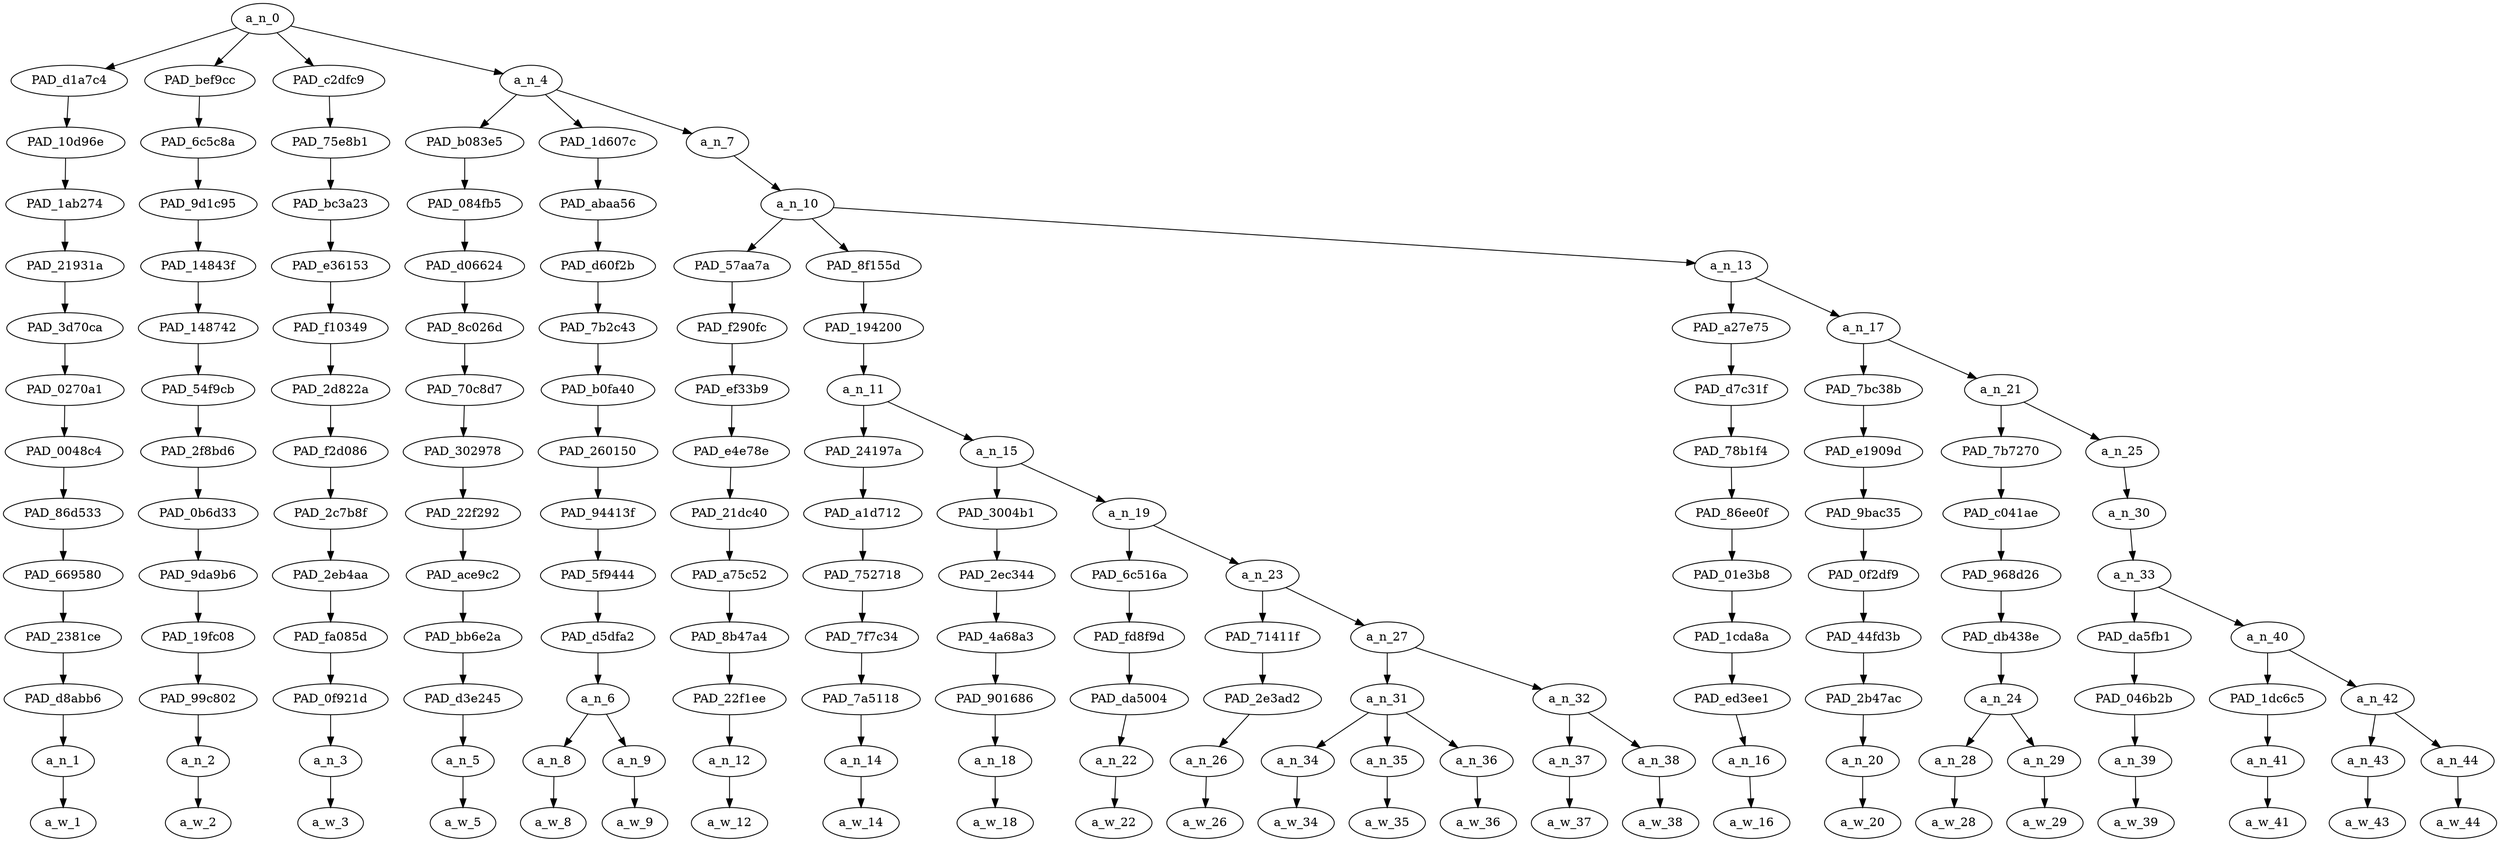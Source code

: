 strict digraph "" {
	a_n_0	[div_dir=1,
		index=0,
		level=13,
		pos="2.4652777777777777,13!",
		text_span="[0, 1, 2, 3, 4, 5, 6, 7, 8, 9, 10, 11, 12, 13, 14, 15, 16, 17, 18, 19, 20, 21, 22, 23]",
		value=1.00000001];
	PAD_d1a7c4	[div_dir=1,
		index=0,
		level=12,
		pos="0.0,12!",
		text_span="[0]",
		value=0.05296637];
	a_n_0 -> PAD_d1a7c4;
	PAD_bef9cc	[div_dir=1,
		index=1,
		level=12,
		pos="1.0,12!",
		text_span="[1]",
		value=0.04533223];
	a_n_0 -> PAD_bef9cc;
	PAD_c2dfc9	[div_dir=1,
		index=2,
		level=12,
		pos="2.0,12!",
		text_span="[2]",
		value=0.03323885];
	a_n_0 -> PAD_c2dfc9;
	a_n_4	[div_dir=1,
		index=3,
		level=12,
		pos="6.861111111111112,12!",
		text_span="[3, 4, 5, 6, 7, 8, 9, 10, 11, 12, 13, 14, 15, 16, 17, 18, 19, 20, 21, 22, 23]",
		value=0.86721803];
	a_n_0 -> a_n_4;
	PAD_10d96e	[div_dir=1,
		index=0,
		level=11,
		pos="0.0,11!",
		text_span="[0]",
		value=0.05296637];
	PAD_d1a7c4 -> PAD_10d96e;
	PAD_1ab274	[div_dir=1,
		index=0,
		level=10,
		pos="0.0,10!",
		text_span="[0]",
		value=0.05296637];
	PAD_10d96e -> PAD_1ab274;
	PAD_21931a	[div_dir=1,
		index=0,
		level=9,
		pos="0.0,9!",
		text_span="[0]",
		value=0.05296637];
	PAD_1ab274 -> PAD_21931a;
	PAD_3d70ca	[div_dir=1,
		index=0,
		level=8,
		pos="0.0,8!",
		text_span="[0]",
		value=0.05296637];
	PAD_21931a -> PAD_3d70ca;
	PAD_0270a1	[div_dir=1,
		index=0,
		level=7,
		pos="0.0,7!",
		text_span="[0]",
		value=0.05296637];
	PAD_3d70ca -> PAD_0270a1;
	PAD_0048c4	[div_dir=1,
		index=0,
		level=6,
		pos="0.0,6!",
		text_span="[0]",
		value=0.05296637];
	PAD_0270a1 -> PAD_0048c4;
	PAD_86d533	[div_dir=1,
		index=0,
		level=5,
		pos="0.0,5!",
		text_span="[0]",
		value=0.05296637];
	PAD_0048c4 -> PAD_86d533;
	PAD_669580	[div_dir=1,
		index=0,
		level=4,
		pos="0.0,4!",
		text_span="[0]",
		value=0.05296637];
	PAD_86d533 -> PAD_669580;
	PAD_2381ce	[div_dir=1,
		index=0,
		level=3,
		pos="0.0,3!",
		text_span="[0]",
		value=0.05296637];
	PAD_669580 -> PAD_2381ce;
	PAD_d8abb6	[div_dir=1,
		index=0,
		level=2,
		pos="0.0,2!",
		text_span="[0]",
		value=0.05296637];
	PAD_2381ce -> PAD_d8abb6;
	a_n_1	[div_dir=1,
		index=0,
		level=1,
		pos="0.0,1!",
		text_span="[0]",
		value=0.05296637];
	PAD_d8abb6 -> a_n_1;
	a_w_1	[div_dir=0,
		index=0,
		level=0,
		pos="0,0!",
		text_span="[0]",
		value=ya];
	a_n_1 -> a_w_1;
	PAD_6c5c8a	[div_dir=1,
		index=1,
		level=11,
		pos="1.0,11!",
		text_span="[1]",
		value=0.04533223];
	PAD_bef9cc -> PAD_6c5c8a;
	PAD_9d1c95	[div_dir=1,
		index=1,
		level=10,
		pos="1.0,10!",
		text_span="[1]",
		value=0.04533223];
	PAD_6c5c8a -> PAD_9d1c95;
	PAD_14843f	[div_dir=1,
		index=1,
		level=9,
		pos="1.0,9!",
		text_span="[1]",
		value=0.04533223];
	PAD_9d1c95 -> PAD_14843f;
	PAD_148742	[div_dir=1,
		index=1,
		level=8,
		pos="1.0,8!",
		text_span="[1]",
		value=0.04533223];
	PAD_14843f -> PAD_148742;
	PAD_54f9cb	[div_dir=1,
		index=1,
		level=7,
		pos="1.0,7!",
		text_span="[1]",
		value=0.04533223];
	PAD_148742 -> PAD_54f9cb;
	PAD_2f8bd6	[div_dir=1,
		index=1,
		level=6,
		pos="1.0,6!",
		text_span="[1]",
		value=0.04533223];
	PAD_54f9cb -> PAD_2f8bd6;
	PAD_0b6d33	[div_dir=1,
		index=1,
		level=5,
		pos="1.0,5!",
		text_span="[1]",
		value=0.04533223];
	PAD_2f8bd6 -> PAD_0b6d33;
	PAD_9da9b6	[div_dir=1,
		index=1,
		level=4,
		pos="1.0,4!",
		text_span="[1]",
		value=0.04533223];
	PAD_0b6d33 -> PAD_9da9b6;
	PAD_19fc08	[div_dir=1,
		index=1,
		level=3,
		pos="1.0,3!",
		text_span="[1]",
		value=0.04533223];
	PAD_9da9b6 -> PAD_19fc08;
	PAD_99c802	[div_dir=1,
		index=1,
		level=2,
		pos="1.0,2!",
		text_span="[1]",
		value=0.04533223];
	PAD_19fc08 -> PAD_99c802;
	a_n_2	[div_dir=1,
		index=1,
		level=1,
		pos="1.0,1!",
		text_span="[1]",
		value=0.04533223];
	PAD_99c802 -> a_n_2;
	a_w_2	[div_dir=0,
		index=1,
		level=0,
		pos="1,0!",
		text_span="[1]",
		value=you];
	a_n_2 -> a_w_2;
	PAD_75e8b1	[div_dir=1,
		index=2,
		level=11,
		pos="2.0,11!",
		text_span="[2]",
		value=0.03323885];
	PAD_c2dfc9 -> PAD_75e8b1;
	PAD_bc3a23	[div_dir=1,
		index=2,
		level=10,
		pos="2.0,10!",
		text_span="[2]",
		value=0.03323885];
	PAD_75e8b1 -> PAD_bc3a23;
	PAD_e36153	[div_dir=1,
		index=2,
		level=9,
		pos="2.0,9!",
		text_span="[2]",
		value=0.03323885];
	PAD_bc3a23 -> PAD_e36153;
	PAD_f10349	[div_dir=1,
		index=2,
		level=8,
		pos="2.0,8!",
		text_span="[2]",
		value=0.03323885];
	PAD_e36153 -> PAD_f10349;
	PAD_2d822a	[div_dir=1,
		index=2,
		level=7,
		pos="2.0,7!",
		text_span="[2]",
		value=0.03323885];
	PAD_f10349 -> PAD_2d822a;
	PAD_f2d086	[div_dir=1,
		index=2,
		level=6,
		pos="2.0,6!",
		text_span="[2]",
		value=0.03323885];
	PAD_2d822a -> PAD_f2d086;
	PAD_2c7b8f	[div_dir=1,
		index=2,
		level=5,
		pos="2.0,5!",
		text_span="[2]",
		value=0.03323885];
	PAD_f2d086 -> PAD_2c7b8f;
	PAD_2eb4aa	[div_dir=1,
		index=2,
		level=4,
		pos="2.0,4!",
		text_span="[2]",
		value=0.03323885];
	PAD_2c7b8f -> PAD_2eb4aa;
	PAD_fa085d	[div_dir=1,
		index=2,
		level=3,
		pos="2.0,3!",
		text_span="[2]",
		value=0.03323885];
	PAD_2eb4aa -> PAD_fa085d;
	PAD_0f921d	[div_dir=1,
		index=2,
		level=2,
		pos="2.0,2!",
		text_span="[2]",
		value=0.03323885];
	PAD_fa085d -> PAD_0f921d;
	a_n_3	[div_dir=1,
		index=2,
		level=1,
		pos="2.0,1!",
		text_span="[2]",
		value=0.03323885];
	PAD_0f921d -> a_n_3;
	a_w_3	[div_dir=0,
		index=2,
		level=0,
		pos="2,0!",
		text_span="[2]",
		value=really];
	a_n_3 -> a_w_3;
	PAD_b083e5	[div_dir=1,
		index=3,
		level=11,
		pos="3.0,11!",
		text_span="[3]",
		value=0.03281320];
	a_n_4 -> PAD_b083e5;
	PAD_1d607c	[div_dir=1,
		index=4,
		level=11,
		pos="4.5,11!",
		text_span="[4, 5]",
		value=0.05535799];
	a_n_4 -> PAD_1d607c;
	a_n_7	[div_dir=1,
		index=5,
		level=11,
		pos="13.083333333333334,11!",
		text_span="[6, 7, 8, 9, 10, 11, 12, 13, 14, 15, 16, 17, 18, 19, 20, 21, 22, 23]",
		value=0.77793481];
	a_n_4 -> a_n_7;
	PAD_084fb5	[div_dir=1,
		index=3,
		level=10,
		pos="3.0,10!",
		text_span="[3]",
		value=0.03281320];
	PAD_b083e5 -> PAD_084fb5;
	PAD_d06624	[div_dir=1,
		index=3,
		level=9,
		pos="3.0,9!",
		text_span="[3]",
		value=0.03281320];
	PAD_084fb5 -> PAD_d06624;
	PAD_8c026d	[div_dir=1,
		index=3,
		level=8,
		pos="3.0,8!",
		text_span="[3]",
		value=0.03281320];
	PAD_d06624 -> PAD_8c026d;
	PAD_70c8d7	[div_dir=1,
		index=3,
		level=7,
		pos="3.0,7!",
		text_span="[3]",
		value=0.03281320];
	PAD_8c026d -> PAD_70c8d7;
	PAD_302978	[div_dir=1,
		index=3,
		level=6,
		pos="3.0,6!",
		text_span="[3]",
		value=0.03281320];
	PAD_70c8d7 -> PAD_302978;
	PAD_22f292	[div_dir=1,
		index=3,
		level=5,
		pos="3.0,5!",
		text_span="[3]",
		value=0.03281320];
	PAD_302978 -> PAD_22f292;
	PAD_ace9c2	[div_dir=1,
		index=3,
		level=4,
		pos="3.0,4!",
		text_span="[3]",
		value=0.03281320];
	PAD_22f292 -> PAD_ace9c2;
	PAD_bb6e2a	[div_dir=1,
		index=3,
		level=3,
		pos="3.0,3!",
		text_span="[3]",
		value=0.03281320];
	PAD_ace9c2 -> PAD_bb6e2a;
	PAD_d3e245	[div_dir=1,
		index=3,
		level=2,
		pos="3.0,2!",
		text_span="[3]",
		value=0.03281320];
	PAD_bb6e2a -> PAD_d3e245;
	a_n_5	[div_dir=1,
		index=3,
		level=1,
		pos="3.0,1!",
		text_span="[3]",
		value=0.03281320];
	PAD_d3e245 -> a_n_5;
	a_w_5	[div_dir=0,
		index=3,
		level=0,
		pos="3,0!",
		text_span="[3]",
		value=hurt];
	a_n_5 -> a_w_5;
	PAD_abaa56	[div_dir=1,
		index=4,
		level=10,
		pos="4.5,10!",
		text_span="[4, 5]",
		value=0.05535799];
	PAD_1d607c -> PAD_abaa56;
	PAD_d60f2b	[div_dir=1,
		index=4,
		level=9,
		pos="4.5,9!",
		text_span="[4, 5]",
		value=0.05535799];
	PAD_abaa56 -> PAD_d60f2b;
	PAD_7b2c43	[div_dir=1,
		index=4,
		level=8,
		pos="4.5,8!",
		text_span="[4, 5]",
		value=0.05535799];
	PAD_d60f2b -> PAD_7b2c43;
	PAD_b0fa40	[div_dir=1,
		index=4,
		level=7,
		pos="4.5,7!",
		text_span="[4, 5]",
		value=0.05535799];
	PAD_7b2c43 -> PAD_b0fa40;
	PAD_260150	[div_dir=1,
		index=4,
		level=6,
		pos="4.5,6!",
		text_span="[4, 5]",
		value=0.05535799];
	PAD_b0fa40 -> PAD_260150;
	PAD_94413f	[div_dir=1,
		index=4,
		level=5,
		pos="4.5,5!",
		text_span="[4, 5]",
		value=0.05535799];
	PAD_260150 -> PAD_94413f;
	PAD_5f9444	[div_dir=1,
		index=4,
		level=4,
		pos="4.5,4!",
		text_span="[4, 5]",
		value=0.05535799];
	PAD_94413f -> PAD_5f9444;
	PAD_d5dfa2	[div_dir=1,
		index=4,
		level=3,
		pos="4.5,3!",
		text_span="[4, 5]",
		value=0.05535799];
	PAD_5f9444 -> PAD_d5dfa2;
	a_n_6	[div_dir=1,
		index=4,
		level=2,
		pos="4.5,2!",
		text_span="[4, 5]",
		value=0.05535799];
	PAD_d5dfa2 -> a_n_6;
	a_n_8	[div_dir=1,
		index=4,
		level=1,
		pos="4.0,1!",
		text_span="[4]",
		value=0.02722695];
	a_n_6 -> a_n_8;
	a_n_9	[div_dir=1,
		index=5,
		level=1,
		pos="5.0,1!",
		text_span="[5]",
		value=0.02801560];
	a_n_6 -> a_n_9;
	a_w_8	[div_dir=0,
		index=4,
		level=0,
		pos="4,0!",
		text_span="[4]",
		value=my];
	a_n_8 -> a_w_8;
	a_w_9	[div_dir=0,
		index=5,
		level=0,
		pos="5,0!",
		text_span="[5]",
		value=feelings];
	a_n_9 -> a_w_9;
	a_n_10	[div_dir=1,
		index=5,
		level=10,
		pos="13.083333333333334,10!",
		text_span="[6, 7, 8, 9, 10, 11, 12, 13, 14, 15, 16, 17, 18, 19, 20, 21, 22, 23]",
		value=0.77681786];
	a_n_7 -> a_n_10;
	PAD_57aa7a	[div_dir=1,
		index=6,
		level=9,
		pos="15.0,9!",
		text_span="[15]",
		value=0.02820202];
	a_n_10 -> PAD_57aa7a;
	PAD_8f155d	[div_dir=1,
		index=5,
		level=9,
		pos="7.078125,9!",
		text_span="[6, 7, 8, 9, 10, 11, 12, 13, 14]",
		value=0.20906014];
	a_n_10 -> PAD_8f155d;
	a_n_13	[div_dir=1,
		index=7,
		level=9,
		pos="17.171875,9!",
		text_span="[16, 17, 18, 19, 20, 21, 22, 23]",
		value=0.53843876];
	a_n_10 -> a_n_13;
	PAD_f290fc	[div_dir=1,
		index=6,
		level=8,
		pos="15.0,8!",
		text_span="[15]",
		value=0.02820202];
	PAD_57aa7a -> PAD_f290fc;
	PAD_ef33b9	[div_dir=1,
		index=6,
		level=7,
		pos="15.0,7!",
		text_span="[15]",
		value=0.02820202];
	PAD_f290fc -> PAD_ef33b9;
	PAD_e4e78e	[div_dir=1,
		index=7,
		level=6,
		pos="15.0,6!",
		text_span="[15]",
		value=0.02820202];
	PAD_ef33b9 -> PAD_e4e78e;
	PAD_21dc40	[div_dir=1,
		index=8,
		level=5,
		pos="15.0,5!",
		text_span="[15]",
		value=0.02820202];
	PAD_e4e78e -> PAD_21dc40;
	PAD_a75c52	[div_dir=1,
		index=9,
		level=4,
		pos="15.0,4!",
		text_span="[15]",
		value=0.02820202];
	PAD_21dc40 -> PAD_a75c52;
	PAD_8b47a4	[div_dir=1,
		index=10,
		level=3,
		pos="15.0,3!",
		text_span="[15]",
		value=0.02820202];
	PAD_a75c52 -> PAD_8b47a4;
	PAD_22f1ee	[div_dir=1,
		index=11,
		level=2,
		pos="15.0,2!",
		text_span="[15]",
		value=0.02820202];
	PAD_8b47a4 -> PAD_22f1ee;
	a_n_12	[div_dir=1,
		index=15,
		level=1,
		pos="15.0,1!",
		text_span="[15]",
		value=0.02820202];
	PAD_22f1ee -> a_n_12;
	a_w_12	[div_dir=0,
		index=15,
		level=0,
		pos="15,0!",
		text_span="[15]",
		value=you2];
	a_n_12 -> a_w_12;
	PAD_194200	[div_dir=1,
		index=5,
		level=8,
		pos="7.078125,8!",
		text_span="[6, 7, 8, 9, 10, 11, 12, 13, 14]",
		value=0.20906014];
	PAD_8f155d -> PAD_194200;
	a_n_11	[div_dir=1,
		index=5,
		level=7,
		pos="7.078125,7!",
		text_span="[6, 7, 8, 9, 10, 11, 12, 13, 14]",
		value=0.20906014];
	PAD_194200 -> a_n_11;
	PAD_24197a	[div_dir=1,
		index=5,
		level=6,
		pos="6.0,6!",
		text_span="[6]",
		value=0.02381579];
	a_n_11 -> PAD_24197a;
	a_n_15	[div_dir=1,
		index=6,
		level=6,
		pos="8.15625,6!",
		text_span="[7, 8, 9, 10, 11, 12, 13, 14]",
		value=0.18508359];
	a_n_11 -> a_n_15;
	PAD_a1d712	[div_dir=1,
		index=5,
		level=5,
		pos="6.0,5!",
		text_span="[6]",
		value=0.02381579];
	PAD_24197a -> PAD_a1d712;
	PAD_752718	[div_dir=1,
		index=5,
		level=4,
		pos="6.0,4!",
		text_span="[6]",
		value=0.02381579];
	PAD_a1d712 -> PAD_752718;
	PAD_7f7c34	[div_dir=1,
		index=5,
		level=3,
		pos="6.0,3!",
		text_span="[6]",
		value=0.02381579];
	PAD_752718 -> PAD_7f7c34;
	PAD_7a5118	[div_dir=1,
		index=5,
		level=2,
		pos="6.0,2!",
		text_span="[6]",
		value=0.02381579];
	PAD_7f7c34 -> PAD_7a5118;
	a_n_14	[div_dir=1,
		index=6,
		level=1,
		pos="6.0,1!",
		text_span="[6]",
		value=0.02381579];
	PAD_7a5118 -> a_n_14;
	a_w_14	[div_dir=0,
		index=6,
		level=0,
		pos="6,0!",
		text_span="[6]",
		value=what];
	a_n_14 -> a_w_14;
	PAD_3004b1	[div_dir=1,
		index=6,
		level=5,
		pos="7.0,5!",
		text_span="[7]",
		value=0.02430068];
	a_n_15 -> PAD_3004b1;
	a_n_19	[div_dir=1,
		index=7,
		level=5,
		pos="9.3125,5!",
		text_span="[8, 9, 10, 11, 12, 13, 14]",
		value=0.16064361];
	a_n_15 -> a_n_19;
	PAD_2ec344	[div_dir=1,
		index=6,
		level=4,
		pos="7.0,4!",
		text_span="[7]",
		value=0.02430068];
	PAD_3004b1 -> PAD_2ec344;
	PAD_4a68a3	[div_dir=1,
		index=6,
		level=3,
		pos="7.0,3!",
		text_span="[7]",
		value=0.02430068];
	PAD_2ec344 -> PAD_4a68a3;
	PAD_901686	[div_dir=1,
		index=6,
		level=2,
		pos="7.0,2!",
		text_span="[7]",
		value=0.02430068];
	PAD_4a68a3 -> PAD_901686;
	a_n_18	[div_dir=1,
		index=7,
		level=1,
		pos="7.0,1!",
		text_span="[7]",
		value=0.02430068];
	PAD_901686 -> a_n_18;
	a_w_18	[div_dir=0,
		index=7,
		level=0,
		pos="7,0!",
		text_span="[7]",
		value=you1];
	a_n_18 -> a_w_18;
	PAD_6c516a	[div_dir=1,
		index=7,
		level=4,
		pos="8.0,4!",
		text_span="[8]",
		value=0.02282117];
	a_n_19 -> PAD_6c516a;
	a_n_23	[div_dir=1,
		index=8,
		level=4,
		pos="10.625,4!",
		text_span="[9, 10, 11, 12, 13, 14]",
		value=0.13772021];
	a_n_19 -> a_n_23;
	PAD_fd8f9d	[div_dir=1,
		index=7,
		level=3,
		pos="8.0,3!",
		text_span="[8]",
		value=0.02282117];
	PAD_6c516a -> PAD_fd8f9d;
	PAD_da5004	[div_dir=1,
		index=7,
		level=2,
		pos="8.0,2!",
		text_span="[8]",
		value=0.02282117];
	PAD_fd8f9d -> PAD_da5004;
	a_n_22	[div_dir=1,
		index=8,
		level=1,
		pos="8.0,1!",
		text_span="[8]",
		value=0.02282117];
	PAD_da5004 -> a_n_22;
	a_w_22	[div_dir=0,
		index=8,
		level=0,
		pos="8,0!",
		text_span="[8]",
		value=had];
	a_n_22 -> a_w_22;
	PAD_71411f	[div_dir=1,
		index=8,
		level=3,
		pos="9.0,3!",
		text_span="[9]",
		value=0.02305548];
	a_n_23 -> PAD_71411f;
	a_n_27	[div_dir=1,
		index=9,
		level=3,
		pos="12.25,3!",
		text_span="[10, 11, 12, 13, 14]",
		value=0.11458490];
	a_n_23 -> a_n_27;
	PAD_2e3ad2	[div_dir=1,
		index=8,
		level=2,
		pos="9.0,2!",
		text_span="[9]",
		value=0.02305548];
	PAD_71411f -> PAD_2e3ad2;
	a_n_26	[div_dir=1,
		index=9,
		level=1,
		pos="9.0,1!",
		text_span="[9]",
		value=0.02305548];
	PAD_2e3ad2 -> a_n_26;
	a_w_26	[div_dir=0,
		index=9,
		level=0,
		pos="9,0!",
		text_span="[9]",
		value=has];
	a_n_26 -> a_w_26;
	a_n_31	[div_dir=1,
		index=9,
		level=2,
		pos="11.0,2!",
		text_span="[10, 11, 12]",
		value=0.06637416];
	a_n_27 -> a_n_31;
	a_n_32	[div_dir=1,
		index=10,
		level=2,
		pos="13.5,2!",
		text_span="[13, 14]",
		value=0.04814489];
	a_n_27 -> a_n_32;
	a_n_34	[div_dir=1,
		index=10,
		level=1,
		pos="10.0,1!",
		text_span="[10]",
		value=0.01905183];
	a_n_31 -> a_n_34;
	a_n_35	[div_dir=1,
		index=11,
		level=1,
		pos="11.0,1!",
		text_span="[11]",
		value=0.02372745];
	a_n_31 -> a_n_35;
	a_n_36	[div_dir=1,
		index=12,
		level=1,
		pos="12.0,1!",
		text_span="[12]",
		value=0.02353189];
	a_n_31 -> a_n_36;
	a_w_34	[div_dir=0,
		index=10,
		level=0,
		pos="10,0!",
		text_span="[10]",
		value=a];
	a_n_34 -> a_w_34;
	a_w_35	[div_dir=0,
		index=11,
		level=0,
		pos="11,0!",
		text_span="[11]",
		value=profound];
	a_n_35 -> a_w_35;
	a_w_36	[div_dir=0,
		index=12,
		level=0,
		pos="12,0!",
		text_span="[12]",
		value=effect];
	a_n_36 -> a_w_36;
	a_n_37	[div_dir=-1,
		index=13,
		level=1,
		pos="13.0,1!",
		text_span="[13]",
		value=0.02155229];
	a_n_32 -> a_n_37;
	a_n_38	[div_dir=1,
		index=14,
		level=1,
		pos="14.0,1!",
		text_span="[14]",
		value=0.02656536];
	a_n_32 -> a_n_38;
	a_w_37	[div_dir=0,
		index=13,
		level=0,
		pos="13,0!",
		text_span="[13]",
		value=on];
	a_n_37 -> a_w_37;
	a_w_38	[div_dir=0,
		index=14,
		level=0,
		pos="14,0!",
		text_span="[14]",
		value=me];
	a_n_38 -> a_w_38;
	PAD_a27e75	[div_dir=1,
		index=7,
		level=8,
		pos="16.0,8!",
		text_span="[16]",
		value=0.02745677];
	a_n_13 -> PAD_a27e75;
	a_n_17	[div_dir=1,
		index=8,
		level=8,
		pos="18.34375,8!",
		text_span="[17, 18, 19, 20, 21, 22, 23]",
		value=0.50959886];
	a_n_13 -> a_n_17;
	PAD_d7c31f	[div_dir=1,
		index=7,
		level=7,
		pos="16.0,7!",
		text_span="[16]",
		value=0.02745677];
	PAD_a27e75 -> PAD_d7c31f;
	PAD_78b1f4	[div_dir=1,
		index=8,
		level=6,
		pos="16.0,6!",
		text_span="[16]",
		value=0.02745677];
	PAD_d7c31f -> PAD_78b1f4;
	PAD_86ee0f	[div_dir=1,
		index=9,
		level=5,
		pos="16.0,5!",
		text_span="[16]",
		value=0.02745677];
	PAD_78b1f4 -> PAD_86ee0f;
	PAD_01e3b8	[div_dir=1,
		index=10,
		level=4,
		pos="16.0,4!",
		text_span="[16]",
		value=0.02745677];
	PAD_86ee0f -> PAD_01e3b8;
	PAD_1cda8a	[div_dir=1,
		index=11,
		level=3,
		pos="16.0,3!",
		text_span="[16]",
		value=0.02745677];
	PAD_01e3b8 -> PAD_1cda8a;
	PAD_ed3ee1	[div_dir=1,
		index=12,
		level=2,
		pos="16.0,2!",
		text_span="[16]",
		value=0.02745677];
	PAD_1cda8a -> PAD_ed3ee1;
	a_n_16	[div_dir=1,
		index=16,
		level=1,
		pos="16.0,1!",
		text_span="[16]",
		value=0.02745677];
	PAD_ed3ee1 -> a_n_16;
	a_w_16	[div_dir=0,
		index=16,
		level=0,
		pos="16,0!",
		text_span="[16]",
		value=must];
	a_n_16 -> a_w_16;
	PAD_7bc38b	[div_dir=1,
		index=8,
		level=7,
		pos="17.0,7!",
		text_span="[17]",
		value=0.03207105];
	a_n_17 -> PAD_7bc38b;
	a_n_21	[div_dir=1,
		index=9,
		level=7,
		pos="19.6875,7!",
		text_span="[18, 19, 20, 21, 22, 23]",
		value=0.47613479];
	a_n_17 -> a_n_21;
	PAD_e1909d	[div_dir=1,
		index=9,
		level=6,
		pos="17.0,6!",
		text_span="[17]",
		value=0.03207105];
	PAD_7bc38b -> PAD_e1909d;
	PAD_9bac35	[div_dir=1,
		index=10,
		level=5,
		pos="17.0,5!",
		text_span="[17]",
		value=0.03207105];
	PAD_e1909d -> PAD_9bac35;
	PAD_0f2df9	[div_dir=1,
		index=11,
		level=4,
		pos="17.0,4!",
		text_span="[17]",
		value=0.03207105];
	PAD_9bac35 -> PAD_0f2df9;
	PAD_44fd3b	[div_dir=1,
		index=12,
		level=3,
		pos="17.0,3!",
		text_span="[17]",
		value=0.03207105];
	PAD_0f2df9 -> PAD_44fd3b;
	PAD_2b47ac	[div_dir=1,
		index=13,
		level=2,
		pos="17.0,2!",
		text_span="[17]",
		value=0.03207105];
	PAD_44fd3b -> PAD_2b47ac;
	a_n_20	[div_dir=1,
		index=17,
		level=1,
		pos="17.0,1!",
		text_span="[17]",
		value=0.03207105];
	PAD_2b47ac -> a_n_20;
	a_w_20	[div_dir=0,
		index=17,
		level=0,
		pos="17,0!",
		text_span="[17]",
		value=be];
	a_n_20 -> a_w_20;
	PAD_7b7270	[div_dir=1,
		index=10,
		level=6,
		pos="18.5,6!",
		text_span="[18, 19]",
		value=0.31642815];
	a_n_21 -> PAD_7b7270;
	a_n_25	[div_dir=1,
		index=11,
		level=6,
		pos="20.875,6!",
		text_span="[20, 21, 22, 23]",
		value=0.15828276];
	a_n_21 -> a_n_25;
	PAD_c041ae	[div_dir=1,
		index=11,
		level=5,
		pos="18.5,5!",
		text_span="[18, 19]",
		value=0.31642815];
	PAD_7b7270 -> PAD_c041ae;
	PAD_968d26	[div_dir=1,
		index=12,
		level=4,
		pos="18.5,4!",
		text_span="[18, 19]",
		value=0.31642815];
	PAD_c041ae -> PAD_968d26;
	PAD_db438e	[div_dir=1,
		index=13,
		level=3,
		pos="18.5,3!",
		text_span="[18, 19]",
		value=0.31642815];
	PAD_968d26 -> PAD_db438e;
	a_n_24	[div_dir=1,
		index=14,
		level=2,
		pos="18.5,2!",
		text_span="[18, 19]",
		value=0.31642815];
	PAD_db438e -> a_n_24;
	a_n_28	[div_dir=1,
		index=18,
		level=1,
		pos="18.0,1!",
		text_span="[18]",
		value=0.05516715];
	a_n_24 -> a_n_28;
	a_n_29	[div_dir=1,
		index=19,
		level=1,
		pos="19.0,1!",
		text_span="[19]",
		value=0.25922551];
	a_n_24 -> a_n_29;
	a_w_28	[div_dir=0,
		index=18,
		level=0,
		pos="18,0!",
		text_span="[18]",
		value=a1];
	a_n_28 -> a_w_28;
	a_w_29	[div_dir=0,
		index=19,
		level=0,
		pos="19,0!",
		text_span="[19]",
		value=kike];
	a_n_29 -> a_w_29;
	a_n_30	[div_dir=1,
		index=12,
		level=5,
		pos="20.875,5!",
		text_span="[20, 21, 22, 23]",
		value=0.15819219];
	a_n_25 -> a_n_30;
	a_n_33	[div_dir=1,
		index=13,
		level=4,
		pos="20.875,4!",
		text_span="[20, 21, 22, 23]",
		value=0.15810161];
	a_n_30 -> a_n_33;
	PAD_da5fb1	[div_dir=1,
		index=14,
		level=3,
		pos="20.0,3!",
		text_span="[20]",
		value=0.06132003];
	a_n_33 -> PAD_da5fb1;
	a_n_40	[div_dir=1,
		index=15,
		level=3,
		pos="21.75,3!",
		text_span="[21, 22, 23]",
		value=0.09669100];
	a_n_33 -> a_n_40;
	PAD_046b2b	[div_dir=1,
		index=15,
		level=2,
		pos="20.0,2!",
		text_span="[20]",
		value=0.06132003];
	PAD_da5fb1 -> PAD_046b2b;
	a_n_39	[div_dir=1,
		index=20,
		level=1,
		pos="20.0,1!",
		text_span="[20]",
		value=0.06132003];
	PAD_046b2b -> a_n_39;
	a_w_39	[div_dir=0,
		index=20,
		level=0,
		pos="20,0!",
		text_span="[20]",
		value=to];
	a_n_39 -> a_w_39;
	PAD_1dc6c5	[div_dir=-1,
		index=16,
		level=2,
		pos="21.0,2!",
		text_span="[21]",
		value=0.03138302];
	a_n_40 -> PAD_1dc6c5;
	a_n_42	[div_dir=1,
		index=17,
		level=2,
		pos="22.5,2!",
		text_span="[22, 23]",
		value=0.06527427];
	a_n_40 -> a_n_42;
	a_n_41	[div_dir=-1,
		index=21,
		level=1,
		pos="21.0,1!",
		text_span="[21]",
		value=0.03138302];
	PAD_1dc6c5 -> a_n_41;
	a_w_41	[div_dir=0,
		index=21,
		level=0,
		pos="21,0!",
		text_span="[21]",
		value=think];
	a_n_41 -> a_w_41;
	a_n_43	[div_dir=1,
		index=22,
		level=1,
		pos="22.0,1!",
		text_span="[22]",
		value=0.03120747];
	a_n_42 -> a_n_43;
	a_n_44	[div_dir=1,
		index=23,
		level=1,
		pos="23.0,1!",
		text_span="[23]",
		value=0.03399397];
	a_n_42 -> a_n_44;
	a_w_43	[div_dir=0,
		index=22,
		level=0,
		pos="22,0!",
		text_span="[22]",
		value=like];
	a_n_43 -> a_w_43;
	a_w_44	[div_dir=0,
		index=23,
		level=0,
		pos="23,0!",
		text_span="[23]",
		value=this];
	a_n_44 -> a_w_44;
}
